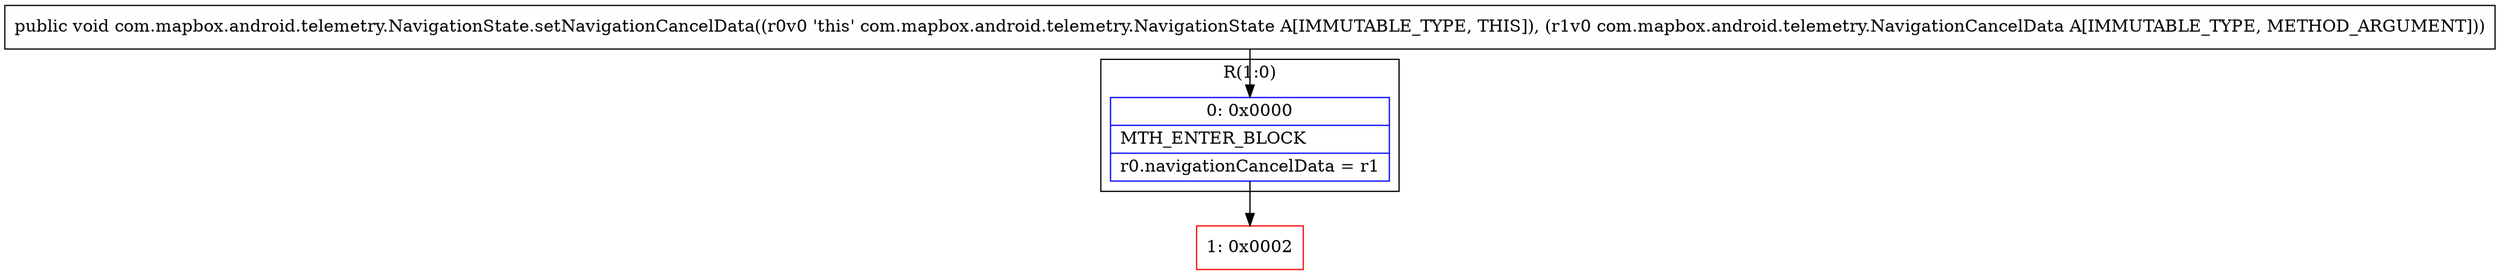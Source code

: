 digraph "CFG forcom.mapbox.android.telemetry.NavigationState.setNavigationCancelData(Lcom\/mapbox\/android\/telemetry\/NavigationCancelData;)V" {
subgraph cluster_Region_664085674 {
label = "R(1:0)";
node [shape=record,color=blue];
Node_0 [shape=record,label="{0\:\ 0x0000|MTH_ENTER_BLOCK\l|r0.navigationCancelData = r1\l}"];
}
Node_1 [shape=record,color=red,label="{1\:\ 0x0002}"];
MethodNode[shape=record,label="{public void com.mapbox.android.telemetry.NavigationState.setNavigationCancelData((r0v0 'this' com.mapbox.android.telemetry.NavigationState A[IMMUTABLE_TYPE, THIS]), (r1v0 com.mapbox.android.telemetry.NavigationCancelData A[IMMUTABLE_TYPE, METHOD_ARGUMENT])) }"];
MethodNode -> Node_0;
Node_0 -> Node_1;
}

